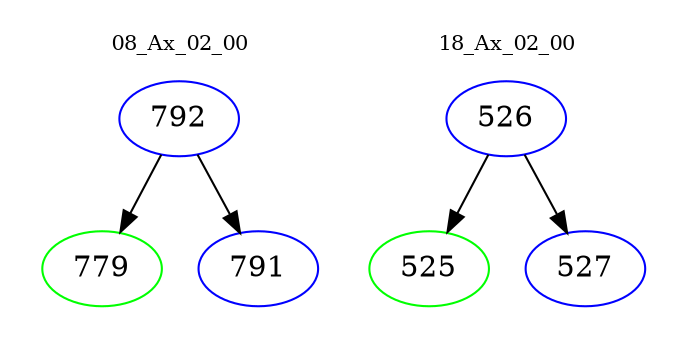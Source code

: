 digraph{
subgraph cluster_0 {
color = white
label = "08_Ax_02_00";
fontsize=10;
T0_792 [label="792", color="blue"]
T0_792 -> T0_779 [color="black"]
T0_779 [label="779", color="green"]
T0_792 -> T0_791 [color="black"]
T0_791 [label="791", color="blue"]
}
subgraph cluster_1 {
color = white
label = "18_Ax_02_00";
fontsize=10;
T1_526 [label="526", color="blue"]
T1_526 -> T1_525 [color="black"]
T1_525 [label="525", color="green"]
T1_526 -> T1_527 [color="black"]
T1_527 [label="527", color="blue"]
}
}

